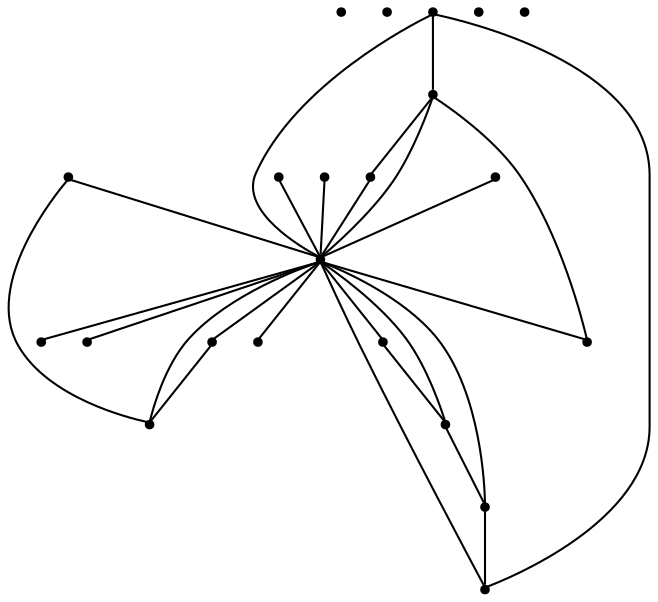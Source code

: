 graph {
  node [shape=point,comment="{\"directed\":false,\"doi\":\"10.1007/3-540-36151-0_6\",\"figure\":\"12\"}"]

  v0 [pos="1578.791618347168,1830.623476433032"]
  v1 [pos="1473.7916310628257,1800.6234891486897"]
  v2 [pos="1398.7916946411133,1830.623476433032"]
  v3 [pos="933.791716893514,1650.6234891486897"]
  v4 [pos="1293.791707356771,1800.6235527269773"]
  v5 [pos="1308.7916692097983,1830.623476433032"]
  v6 [pos="1278.791618347168,1830.623476433032"]
  v7 [pos="1158.7917009989421,1830.623476433032"]
  v8 [pos="1038.7916564941406,1710.6235272956624"]
  v9 [pos="1053.791650136312,1800.6235527269773"]
  v10 [pos="948.7916946411133,1830.623476433032"]
  v11 [pos="918.791707356771,1740.6235145800047"]
  v12 [pos="828.791650136312,1830.623476433032"]
  v13 [pos="858.7916692097982,1740.6235145800047"]
  v14 [pos="813.7916882832847,1770.6235018643474"]
  v15 [pos="648.7916946411133,1830.623476433032"]
  v16 [pos="573.7916628519695,1770.6235018643474"]
  v17 [pos="588.7916564941406,1830.623476433032"]
  v18 [pos="558.7916692097982,1800.6234891486897"]
  v19 [pos="483.7916692097982,1830.623476433032"]
  v20 [pos="393.79167556762695,1800.6235527269773"]
  v21 [pos="288.7916723887126,1830.623476433032"]

  v3 -- v8 [id="-3",pos="933.791716893514,1650.6234891486897 1038.7916564941406,1710.6235272956624 1038.7916564941406,1710.6235272956624 1038.7916564941406,1710.6235272956624"]
  v19 -- v3 [id="-12",pos="483.7916692097982,1830.623476433032 933.791716893514,1650.6234891486897 933.791716893514,1650.6234891486897 933.791716893514,1650.6234891486897"]
  v3 -- v16 [id="-13",pos="933.791716893514,1650.6234891486897 573.7916628519695,1770.6235018643474 573.7916628519695,1770.6235018643474 573.7916628519695,1770.6235018643474"]
  v3 -- v18 [id="-16",pos="933.791716893514,1650.6234891486897 558.7916692097982,1800.6234891486897 558.7916692097982,1800.6234891486897 558.7916692097982,1800.6234891486897"]
  v18 -- v16 [id="-17",pos="558.7916692097982,1800.6234891486897 573.7916628519695,1770.6235018643474 573.7916628519695,1770.6235018643474 573.7916628519695,1770.6235018643474"]
  v17 -- v16 [id="-18",pos="588.7916564941406,1830.623476433032 573.7916628519695,1770.6235018643474 573.7916628519695,1770.6235018643474 573.7916628519695,1770.6235018643474"]
  v17 -- v3 [id="-19",pos="588.7916564941406,1830.623476433032 933.791716893514,1650.6234891486897 933.791716893514,1650.6234891486897 933.791716893514,1650.6234891486897"]
  v3 -- v15 [id="-21",pos="933.791716893514,1650.6234891486897 648.7916946411133,1830.623476433032 648.7916946411133,1830.623476433032 648.7916946411133,1830.623476433032"]
  v15 -- v12 [id="-22",pos="648.7916946411133,1830.623476433032 828.791650136312,1830.623476433032 828.791650136312,1830.623476433032 828.791650136312,1830.623476433032"]
  v12 -- v3 [id="-23",pos="828.791650136312,1830.623476433032 933.791716893514,1650.6234891486897 933.791716893514,1650.6234891486897 933.791716893514,1650.6234891486897"]
  v3 -- v13 [id="-41",pos="933.791716893514,1650.6234891486897 858.7916692097982,1740.6235145800047 858.7916692097982,1740.6235145800047 858.7916692097982,1740.6235145800047"]
  v13 -- v8 [id="-42",pos="858.7916692097982,1740.6235145800047 1038.7916564941406,1710.6235272956624 1038.7916564941406,1710.6235272956624 1038.7916564941406,1710.6235272956624"]
  v14 -- v3 [id="-56",pos="813.7916882832847,1770.6235018643474 933.791716893514,1650.6234891486897 933.791716893514,1650.6234891486897 933.791716893514,1650.6234891486897"]
  v12 -- v13 [id="-58",pos="828.791650136312,1830.623476433032 858.7916692097982,1740.6235145800047 858.7916692097982,1740.6235145800047 858.7916692097982,1740.6235145800047"]
  v3 -- v11 [id="-60",pos="933.791716893514,1650.6234891486897 918.791707356771,1740.6235145800047 918.791707356771,1740.6235145800047 918.791707356771,1740.6235145800047"]
  v10 -- v3 [id="-64",pos="948.7916946411133,1830.623476433032 933.791716893514,1650.6234891486897 933.791716893514,1650.6234891486897 933.791716893514,1650.6234891486897"]
  v3 -- v9 [id="-68",pos="933.791716893514,1650.6234891486897 1053.791650136312,1800.6235527269773 1053.791650136312,1800.6235527269773 1053.791650136312,1800.6235527269773"]
  v7 -- v8 [id="-71",pos="1158.7917009989421,1830.623476433032 1038.7916564941406,1710.6235272956624 1038.7916564941406,1710.6235272956624 1038.7916564941406,1710.6235272956624"]
  v7 -- v3 [id="-72",pos="1158.7917009989421,1830.623476433032 933.791716893514,1650.6234891486897 933.791716893514,1650.6234891486897 933.791716893514,1650.6234891486897"]
  v7 -- v4 [id="-78",pos="1158.7917009989421,1830.623476433032 1293.791707356771,1800.6235527269773 1293.791707356771,1800.6235527269773 1293.791707356771,1800.6235527269773"]
  v4 -- v3 [id="-79",pos="1293.791707356771,1800.6235527269773 933.791716893514,1650.6234891486897 933.791716893514,1650.6234891486897 933.791716893514,1650.6234891486897"]
  v3 -- v6 [id="-81",pos="933.791716893514,1650.6234891486897 1278.791618347168,1830.623476433032 1278.791618347168,1830.623476433032 1278.791618347168,1830.623476433032"]
  v4 -- v6 [id="-82",pos="1293.791707356771,1800.6235527269773 1278.791618347168,1830.623476433032 1278.791618347168,1830.623476433032 1278.791618347168,1830.623476433032"]
  v5 -- v3 [id="-83",pos="1308.7916692097983,1830.623476433032 933.791716893514,1650.6234891486897 933.791716893514,1650.6234891486897 933.791716893514,1650.6234891486897"]
  v4 -- v5 [id="-84",pos="1293.791707356771,1800.6235527269773 1308.7916692097983,1830.623476433032 1308.7916692097983,1830.623476433032 1308.7916692097983,1830.623476433032"]
  v3 -- v2 [id="-86",pos="933.791716893514,1650.6234891486897 1398.7916946411133,1830.623476433032 1398.7916946411133,1830.623476433032 1398.7916946411133,1830.623476433032"]
}
